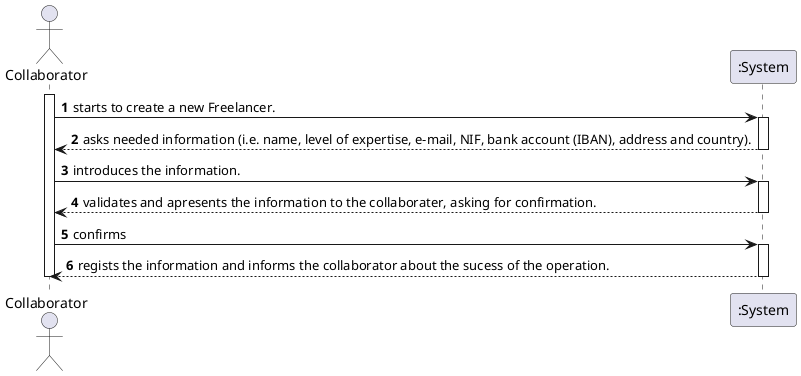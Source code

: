 @startuml
autonumber
actor "Collaborator" as ADM

activate ADM
ADM -> ":System" : starts to create a new Freelancer.
activate ":System"
":System" --> ADM : asks needed information (i.e. name, level of expertise, e-mail, NIF, bank account (IBAN), address and country).
deactivate ":System"

ADM -> ":System" : introduces the information.
activate ":System"
":System" --> ADM : validates and apresents the information to the collaborater, asking for confirmation. 
deactivate ":System"

ADM -> ":System" : confirms
activate ":System"
":System" --> ADM : regists the information and informs the collaborator about the sucess of the operation.
deactivate ":System"

deactivate ADM

@enduml